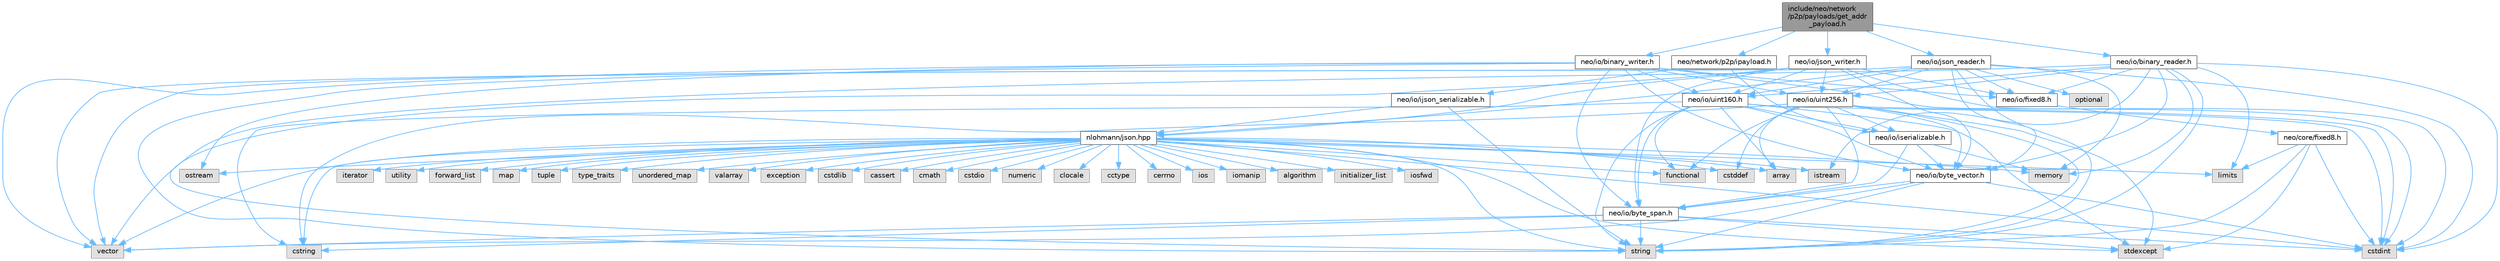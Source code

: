 digraph "include/neo/network/p2p/payloads/get_addr_payload.h"
{
 // LATEX_PDF_SIZE
  bgcolor="transparent";
  edge [fontname=Helvetica,fontsize=10,labelfontname=Helvetica,labelfontsize=10];
  node [fontname=Helvetica,fontsize=10,shape=box,height=0.2,width=0.4];
  Node1 [id="Node000001",label="include/neo/network\l/p2p/payloads/get_addr\l_payload.h",height=0.2,width=0.4,color="gray40", fillcolor="grey60", style="filled", fontcolor="black",tooltip=" "];
  Node1 -> Node2 [id="edge118_Node000001_Node000002",color="steelblue1",style="solid",tooltip=" "];
  Node2 [id="Node000002",label="neo/io/binary_reader.h",height=0.2,width=0.4,color="grey40", fillcolor="white", style="filled",URL="$binary__reader_8h.html",tooltip=" "];
  Node2 -> Node3 [id="edge119_Node000002_Node000003",color="steelblue1",style="solid",tooltip=" "];
  Node3 [id="Node000003",label="neo/io/byte_vector.h",height=0.2,width=0.4,color="grey40", fillcolor="white", style="filled",URL="$io_2byte__vector_8h.html",tooltip=" "];
  Node3 -> Node4 [id="edge120_Node000003_Node000004",color="steelblue1",style="solid",tooltip=" "];
  Node4 [id="Node000004",label="neo/io/byte_span.h",height=0.2,width=0.4,color="grey40", fillcolor="white", style="filled",URL="$io_2byte__span_8h.html",tooltip=" "];
  Node4 -> Node5 [id="edge121_Node000004_Node000005",color="steelblue1",style="solid",tooltip=" "];
  Node5 [id="Node000005",label="cstdint",height=0.2,width=0.4,color="grey60", fillcolor="#E0E0E0", style="filled",tooltip=" "];
  Node4 -> Node6 [id="edge122_Node000004_Node000006",color="steelblue1",style="solid",tooltip=" "];
  Node6 [id="Node000006",label="cstring",height=0.2,width=0.4,color="grey60", fillcolor="#E0E0E0", style="filled",tooltip=" "];
  Node4 -> Node7 [id="edge123_Node000004_Node000007",color="steelblue1",style="solid",tooltip=" "];
  Node7 [id="Node000007",label="stdexcept",height=0.2,width=0.4,color="grey60", fillcolor="#E0E0E0", style="filled",tooltip=" "];
  Node4 -> Node8 [id="edge124_Node000004_Node000008",color="steelblue1",style="solid",tooltip=" "];
  Node8 [id="Node000008",label="string",height=0.2,width=0.4,color="grey60", fillcolor="#E0E0E0", style="filled",tooltip=" "];
  Node4 -> Node9 [id="edge125_Node000004_Node000009",color="steelblue1",style="solid",tooltip=" "];
  Node9 [id="Node000009",label="vector",height=0.2,width=0.4,color="grey60", fillcolor="#E0E0E0", style="filled",tooltip=" "];
  Node3 -> Node5 [id="edge126_Node000003_Node000005",color="steelblue1",style="solid",tooltip=" "];
  Node3 -> Node8 [id="edge127_Node000003_Node000008",color="steelblue1",style="solid",tooltip=" "];
  Node3 -> Node9 [id="edge128_Node000003_Node000009",color="steelblue1",style="solid",tooltip=" "];
  Node2 -> Node10 [id="edge129_Node000002_Node000010",color="steelblue1",style="solid",tooltip=" "];
  Node10 [id="Node000010",label="neo/io/fixed8.h",height=0.2,width=0.4,color="grey40", fillcolor="white", style="filled",URL="$io_2fixed8_8h.html",tooltip=" "];
  Node10 -> Node11 [id="edge130_Node000010_Node000011",color="steelblue1",style="solid",tooltip=" "];
  Node11 [id="Node000011",label="neo/core/fixed8.h",height=0.2,width=0.4,color="grey40", fillcolor="white", style="filled",URL="$core_2fixed8_8h.html",tooltip=" "];
  Node11 -> Node5 [id="edge131_Node000011_Node000005",color="steelblue1",style="solid",tooltip=" "];
  Node11 -> Node12 [id="edge132_Node000011_Node000012",color="steelblue1",style="solid",tooltip=" "];
  Node12 [id="Node000012",label="limits",height=0.2,width=0.4,color="grey60", fillcolor="#E0E0E0", style="filled",tooltip=" "];
  Node11 -> Node7 [id="edge133_Node000011_Node000007",color="steelblue1",style="solid",tooltip=" "];
  Node11 -> Node8 [id="edge134_Node000011_Node000008",color="steelblue1",style="solid",tooltip=" "];
  Node2 -> Node13 [id="edge135_Node000002_Node000013",color="steelblue1",style="solid",tooltip=" "];
  Node13 [id="Node000013",label="neo/io/uint160.h",height=0.2,width=0.4,color="grey40", fillcolor="white", style="filled",URL="$uint160_8h.html",tooltip=" "];
  Node13 -> Node4 [id="edge136_Node000013_Node000004",color="steelblue1",style="solid",tooltip=" "];
  Node13 -> Node3 [id="edge137_Node000013_Node000003",color="steelblue1",style="solid",tooltip=" "];
  Node13 -> Node14 [id="edge138_Node000013_Node000014",color="steelblue1",style="solid",tooltip=" "];
  Node14 [id="Node000014",label="neo/io/iserializable.h",height=0.2,width=0.4,color="grey40", fillcolor="white", style="filled",URL="$iserializable_8h.html",tooltip=" "];
  Node14 -> Node4 [id="edge139_Node000014_Node000004",color="steelblue1",style="solid",tooltip=" "];
  Node14 -> Node3 [id="edge140_Node000014_Node000003",color="steelblue1",style="solid",tooltip=" "];
  Node14 -> Node15 [id="edge141_Node000014_Node000015",color="steelblue1",style="solid",tooltip=" "];
  Node15 [id="Node000015",label="memory",height=0.2,width=0.4,color="grey60", fillcolor="#E0E0E0", style="filled",tooltip=" "];
  Node13 -> Node16 [id="edge142_Node000013_Node000016",color="steelblue1",style="solid",tooltip=" "];
  Node16 [id="Node000016",label="array",height=0.2,width=0.4,color="grey60", fillcolor="#E0E0E0", style="filled",tooltip=" "];
  Node13 -> Node5 [id="edge143_Node000013_Node000005",color="steelblue1",style="solid",tooltip=" "];
  Node13 -> Node6 [id="edge144_Node000013_Node000006",color="steelblue1",style="solid",tooltip=" "];
  Node13 -> Node17 [id="edge145_Node000013_Node000017",color="steelblue1",style="solid",tooltip=" "];
  Node17 [id="Node000017",label="functional",height=0.2,width=0.4,color="grey60", fillcolor="#E0E0E0", style="filled",tooltip=" "];
  Node13 -> Node7 [id="edge146_Node000013_Node000007",color="steelblue1",style="solid",tooltip=" "];
  Node13 -> Node8 [id="edge147_Node000013_Node000008",color="steelblue1",style="solid",tooltip=" "];
  Node2 -> Node18 [id="edge148_Node000002_Node000018",color="steelblue1",style="solid",tooltip=" "];
  Node18 [id="Node000018",label="neo/io/uint256.h",height=0.2,width=0.4,color="grey40", fillcolor="white", style="filled",URL="$uint256_8h.html",tooltip=" "];
  Node18 -> Node4 [id="edge149_Node000018_Node000004",color="steelblue1",style="solid",tooltip=" "];
  Node18 -> Node3 [id="edge150_Node000018_Node000003",color="steelblue1",style="solid",tooltip=" "];
  Node18 -> Node14 [id="edge151_Node000018_Node000014",color="steelblue1",style="solid",tooltip=" "];
  Node18 -> Node16 [id="edge152_Node000018_Node000016",color="steelblue1",style="solid",tooltip=" "];
  Node18 -> Node19 [id="edge153_Node000018_Node000019",color="steelblue1",style="solid",tooltip=" "];
  Node19 [id="Node000019",label="cstddef",height=0.2,width=0.4,color="grey60", fillcolor="#E0E0E0", style="filled",tooltip=" "];
  Node18 -> Node5 [id="edge154_Node000018_Node000005",color="steelblue1",style="solid",tooltip=" "];
  Node18 -> Node6 [id="edge155_Node000018_Node000006",color="steelblue1",style="solid",tooltip=" "];
  Node18 -> Node17 [id="edge156_Node000018_Node000017",color="steelblue1",style="solid",tooltip=" "];
  Node18 -> Node7 [id="edge157_Node000018_Node000007",color="steelblue1",style="solid",tooltip=" "];
  Node18 -> Node8 [id="edge158_Node000018_Node000008",color="steelblue1",style="solid",tooltip=" "];
  Node2 -> Node5 [id="edge159_Node000002_Node000005",color="steelblue1",style="solid",tooltip=" "];
  Node2 -> Node20 [id="edge160_Node000002_Node000020",color="steelblue1",style="solid",tooltip=" "];
  Node20 [id="Node000020",label="istream",height=0.2,width=0.4,color="grey60", fillcolor="#E0E0E0", style="filled",tooltip=" "];
  Node2 -> Node12 [id="edge161_Node000002_Node000012",color="steelblue1",style="solid",tooltip=" "];
  Node2 -> Node15 [id="edge162_Node000002_Node000015",color="steelblue1",style="solid",tooltip=" "];
  Node2 -> Node8 [id="edge163_Node000002_Node000008",color="steelblue1",style="solid",tooltip=" "];
  Node2 -> Node9 [id="edge164_Node000002_Node000009",color="steelblue1",style="solid",tooltip=" "];
  Node1 -> Node21 [id="edge165_Node000001_Node000021",color="steelblue1",style="solid",tooltip=" "];
  Node21 [id="Node000021",label="neo/io/binary_writer.h",height=0.2,width=0.4,color="grey40", fillcolor="white", style="filled",URL="$binary__writer_8h.html",tooltip=" "];
  Node21 -> Node4 [id="edge166_Node000021_Node000004",color="steelblue1",style="solid",tooltip=" "];
  Node21 -> Node3 [id="edge167_Node000021_Node000003",color="steelblue1",style="solid",tooltip=" "];
  Node21 -> Node10 [id="edge168_Node000021_Node000010",color="steelblue1",style="solid",tooltip=" "];
  Node21 -> Node13 [id="edge169_Node000021_Node000013",color="steelblue1",style="solid",tooltip=" "];
  Node21 -> Node18 [id="edge170_Node000021_Node000018",color="steelblue1",style="solid",tooltip=" "];
  Node21 -> Node5 [id="edge171_Node000021_Node000005",color="steelblue1",style="solid",tooltip=" "];
  Node21 -> Node22 [id="edge172_Node000021_Node000022",color="steelblue1",style="solid",tooltip=" "];
  Node22 [id="Node000022",label="ostream",height=0.2,width=0.4,color="grey60", fillcolor="#E0E0E0", style="filled",tooltip=" "];
  Node21 -> Node8 [id="edge173_Node000021_Node000008",color="steelblue1",style="solid",tooltip=" "];
  Node21 -> Node9 [id="edge174_Node000021_Node000009",color="steelblue1",style="solid",tooltip=" "];
  Node1 -> Node23 [id="edge175_Node000001_Node000023",color="steelblue1",style="solid",tooltip=" "];
  Node23 [id="Node000023",label="neo/io/json_reader.h",height=0.2,width=0.4,color="grey40", fillcolor="white", style="filled",URL="$json__reader_8h.html",tooltip=" "];
  Node23 -> Node3 [id="edge176_Node000023_Node000003",color="steelblue1",style="solid",tooltip=" "];
  Node23 -> Node10 [id="edge177_Node000023_Node000010",color="steelblue1",style="solid",tooltip=" "];
  Node23 -> Node13 [id="edge178_Node000023_Node000013",color="steelblue1",style="solid",tooltip=" "];
  Node23 -> Node18 [id="edge179_Node000023_Node000018",color="steelblue1",style="solid",tooltip=" "];
  Node23 -> Node5 [id="edge180_Node000023_Node000005",color="steelblue1",style="solid",tooltip=" "];
  Node23 -> Node15 [id="edge181_Node000023_Node000015",color="steelblue1",style="solid",tooltip=" "];
  Node23 -> Node24 [id="edge182_Node000023_Node000024",color="steelblue1",style="solid",tooltip=" "];
  Node24 [id="Node000024",label="nlohmann/json.hpp",height=0.2,width=0.4,color="grey40", fillcolor="white", style="filled",URL="$json_8hpp.html",tooltip=" "];
  Node24 -> Node25 [id="edge183_Node000024_Node000025",color="steelblue1",style="solid",tooltip=" "];
  Node25 [id="Node000025",label="algorithm",height=0.2,width=0.4,color="grey60", fillcolor="#E0E0E0", style="filled",tooltip=" "];
  Node24 -> Node19 [id="edge184_Node000024_Node000019",color="steelblue1",style="solid",tooltip=" "];
  Node24 -> Node17 [id="edge185_Node000024_Node000017",color="steelblue1",style="solid",tooltip=" "];
  Node24 -> Node26 [id="edge186_Node000024_Node000026",color="steelblue1",style="solid",tooltip=" "];
  Node26 [id="Node000026",label="initializer_list",height=0.2,width=0.4,color="grey60", fillcolor="#E0E0E0", style="filled",tooltip=" "];
  Node24 -> Node27 [id="edge187_Node000024_Node000027",color="steelblue1",style="solid",tooltip=" "];
  Node27 [id="Node000027",label="iosfwd",height=0.2,width=0.4,color="grey60", fillcolor="#E0E0E0", style="filled",tooltip=" "];
  Node24 -> Node28 [id="edge188_Node000024_Node000028",color="steelblue1",style="solid",tooltip=" "];
  Node28 [id="Node000028",label="iterator",height=0.2,width=0.4,color="grey60", fillcolor="#E0E0E0", style="filled",tooltip=" "];
  Node24 -> Node15 [id="edge189_Node000024_Node000015",color="steelblue1",style="solid",tooltip=" "];
  Node24 -> Node8 [id="edge190_Node000024_Node000008",color="steelblue1",style="solid",tooltip=" "];
  Node24 -> Node29 [id="edge191_Node000024_Node000029",color="steelblue1",style="solid",tooltip=" "];
  Node29 [id="Node000029",label="utility",height=0.2,width=0.4,color="grey60", fillcolor="#E0E0E0", style="filled",tooltip=" "];
  Node24 -> Node9 [id="edge192_Node000024_Node000009",color="steelblue1",style="solid",tooltip=" "];
  Node24 -> Node16 [id="edge193_Node000024_Node000016",color="steelblue1",style="solid",tooltip=" "];
  Node24 -> Node30 [id="edge194_Node000024_Node000030",color="steelblue1",style="solid",tooltip=" "];
  Node30 [id="Node000030",label="forward_list",height=0.2,width=0.4,color="grey60", fillcolor="#E0E0E0", style="filled",tooltip=" "];
  Node24 -> Node31 [id="edge195_Node000024_Node000031",color="steelblue1",style="solid",tooltip=" "];
  Node31 [id="Node000031",label="map",height=0.2,width=0.4,color="grey60", fillcolor="#E0E0E0", style="filled",tooltip=" "];
  Node24 -> Node32 [id="edge196_Node000024_Node000032",color="steelblue1",style="solid",tooltip=" "];
  Node32 [id="Node000032",label="tuple",height=0.2,width=0.4,color="grey60", fillcolor="#E0E0E0", style="filled",tooltip=" "];
  Node24 -> Node33 [id="edge197_Node000024_Node000033",color="steelblue1",style="solid",tooltip=" "];
  Node33 [id="Node000033",label="type_traits",height=0.2,width=0.4,color="grey60", fillcolor="#E0E0E0", style="filled",tooltip=" "];
  Node24 -> Node34 [id="edge198_Node000024_Node000034",color="steelblue1",style="solid",tooltip=" "];
  Node34 [id="Node000034",label="unordered_map",height=0.2,width=0.4,color="grey60", fillcolor="#E0E0E0", style="filled",tooltip=" "];
  Node24 -> Node35 [id="edge199_Node000024_Node000035",color="steelblue1",style="solid",tooltip=" "];
  Node35 [id="Node000035",label="valarray",height=0.2,width=0.4,color="grey60", fillcolor="#E0E0E0", style="filled",tooltip=" "];
  Node24 -> Node36 [id="edge200_Node000024_Node000036",color="steelblue1",style="solid",tooltip=" "];
  Node36 [id="Node000036",label="exception",height=0.2,width=0.4,color="grey60", fillcolor="#E0E0E0", style="filled",tooltip=" "];
  Node24 -> Node7 [id="edge201_Node000024_Node000007",color="steelblue1",style="solid",tooltip=" "];
  Node24 -> Node5 [id="edge202_Node000024_Node000005",color="steelblue1",style="solid",tooltip=" "];
  Node24 -> Node37 [id="edge203_Node000024_Node000037",color="steelblue1",style="solid",tooltip=" "];
  Node37 [id="Node000037",label="cstdlib",height=0.2,width=0.4,color="grey60", fillcolor="#E0E0E0", style="filled",tooltip=" "];
  Node24 -> Node38 [id="edge204_Node000024_Node000038",color="steelblue1",style="solid",tooltip=" "];
  Node38 [id="Node000038",label="cassert",height=0.2,width=0.4,color="grey60", fillcolor="#E0E0E0", style="filled",tooltip=" "];
  Node24 -> Node12 [id="edge205_Node000024_Node000012",color="steelblue1",style="solid",tooltip=" "];
  Node24 -> Node6 [id="edge206_Node000024_Node000006",color="steelblue1",style="solid",tooltip=" "];
  Node24 -> Node39 [id="edge207_Node000024_Node000039",color="steelblue1",style="solid",tooltip=" "];
  Node39 [id="Node000039",label="cmath",height=0.2,width=0.4,color="grey60", fillcolor="#E0E0E0", style="filled",tooltip=" "];
  Node24 -> Node40 [id="edge208_Node000024_Node000040",color="steelblue1",style="solid",tooltip=" "];
  Node40 [id="Node000040",label="cstdio",height=0.2,width=0.4,color="grey60", fillcolor="#E0E0E0", style="filled",tooltip=" "];
  Node24 -> Node41 [id="edge209_Node000024_Node000041",color="steelblue1",style="solid",tooltip=" "];
  Node41 [id="Node000041",label="numeric",height=0.2,width=0.4,color="grey60", fillcolor="#E0E0E0", style="filled",tooltip=" "];
  Node24 -> Node20 [id="edge210_Node000024_Node000020",color="steelblue1",style="solid",tooltip=" "];
  Node24 -> Node42 [id="edge211_Node000024_Node000042",color="steelblue1",style="solid",tooltip=" "];
  Node42 [id="Node000042",label="clocale",height=0.2,width=0.4,color="grey60", fillcolor="#E0E0E0", style="filled",tooltip=" "];
  Node24 -> Node43 [id="edge212_Node000024_Node000043",color="steelblue1",style="solid",tooltip=" "];
  Node43 [id="Node000043",label="cctype",height=0.2,width=0.4,color="grey60", fillcolor="#E0E0E0", style="filled",tooltip=" "];
  Node24 -> Node44 [id="edge213_Node000024_Node000044",color="steelblue1",style="solid",tooltip=" "];
  Node44 [id="Node000044",label="cerrno",height=0.2,width=0.4,color="grey60", fillcolor="#E0E0E0", style="filled",tooltip=" "];
  Node24 -> Node45 [id="edge214_Node000024_Node000045",color="steelblue1",style="solid",tooltip=" "];
  Node45 [id="Node000045",label="ios",height=0.2,width=0.4,color="grey60", fillcolor="#E0E0E0", style="filled",tooltip=" "];
  Node24 -> Node22 [id="edge215_Node000024_Node000022",color="steelblue1",style="solid",tooltip=" "];
  Node24 -> Node46 [id="edge216_Node000024_Node000046",color="steelblue1",style="solid",tooltip=" "];
  Node46 [id="Node000046",label="iomanip",height=0.2,width=0.4,color="grey60", fillcolor="#E0E0E0", style="filled",tooltip=" "];
  Node23 -> Node47 [id="edge217_Node000023_Node000047",color="steelblue1",style="solid",tooltip=" "];
  Node47 [id="Node000047",label="optional",height=0.2,width=0.4,color="grey60", fillcolor="#E0E0E0", style="filled",tooltip=" "];
  Node23 -> Node8 [id="edge218_Node000023_Node000008",color="steelblue1",style="solid",tooltip=" "];
  Node23 -> Node9 [id="edge219_Node000023_Node000009",color="steelblue1",style="solid",tooltip=" "];
  Node1 -> Node48 [id="edge220_Node000001_Node000048",color="steelblue1",style="solid",tooltip=" "];
  Node48 [id="Node000048",label="neo/io/json_writer.h",height=0.2,width=0.4,color="grey40", fillcolor="white", style="filled",URL="$json__writer_8h.html",tooltip=" "];
  Node48 -> Node4 [id="edge221_Node000048_Node000004",color="steelblue1",style="solid",tooltip=" "];
  Node48 -> Node3 [id="edge222_Node000048_Node000003",color="steelblue1",style="solid",tooltip=" "];
  Node48 -> Node10 [id="edge223_Node000048_Node000010",color="steelblue1",style="solid",tooltip=" "];
  Node48 -> Node13 [id="edge224_Node000048_Node000013",color="steelblue1",style="solid",tooltip=" "];
  Node48 -> Node18 [id="edge225_Node000048_Node000018",color="steelblue1",style="solid",tooltip=" "];
  Node48 -> Node5 [id="edge226_Node000048_Node000005",color="steelblue1",style="solid",tooltip=" "];
  Node48 -> Node24 [id="edge227_Node000048_Node000024",color="steelblue1",style="solid",tooltip=" "];
  Node48 -> Node8 [id="edge228_Node000048_Node000008",color="steelblue1",style="solid",tooltip=" "];
  Node48 -> Node9 [id="edge229_Node000048_Node000009",color="steelblue1",style="solid",tooltip=" "];
  Node1 -> Node49 [id="edge230_Node000001_Node000049",color="steelblue1",style="solid",tooltip=" "];
  Node49 [id="Node000049",label="neo/network/p2p/ipayload.h",height=0.2,width=0.4,color="grey40", fillcolor="white", style="filled",URL="$p2p_2ipayload_8h.html",tooltip=" "];
  Node49 -> Node50 [id="edge231_Node000049_Node000050",color="steelblue1",style="solid",tooltip=" "];
  Node50 [id="Node000050",label="neo/io/ijson_serializable.h",height=0.2,width=0.4,color="grey40", fillcolor="white", style="filled",URL="$ijson__serializable_8h.html",tooltip=" "];
  Node50 -> Node24 [id="edge232_Node000050_Node000024",color="steelblue1",style="solid",tooltip=" "];
  Node50 -> Node8 [id="edge233_Node000050_Node000008",color="steelblue1",style="solid",tooltip=" "];
  Node49 -> Node14 [id="edge234_Node000049_Node000014",color="steelblue1",style="solid",tooltip=" "];
}
